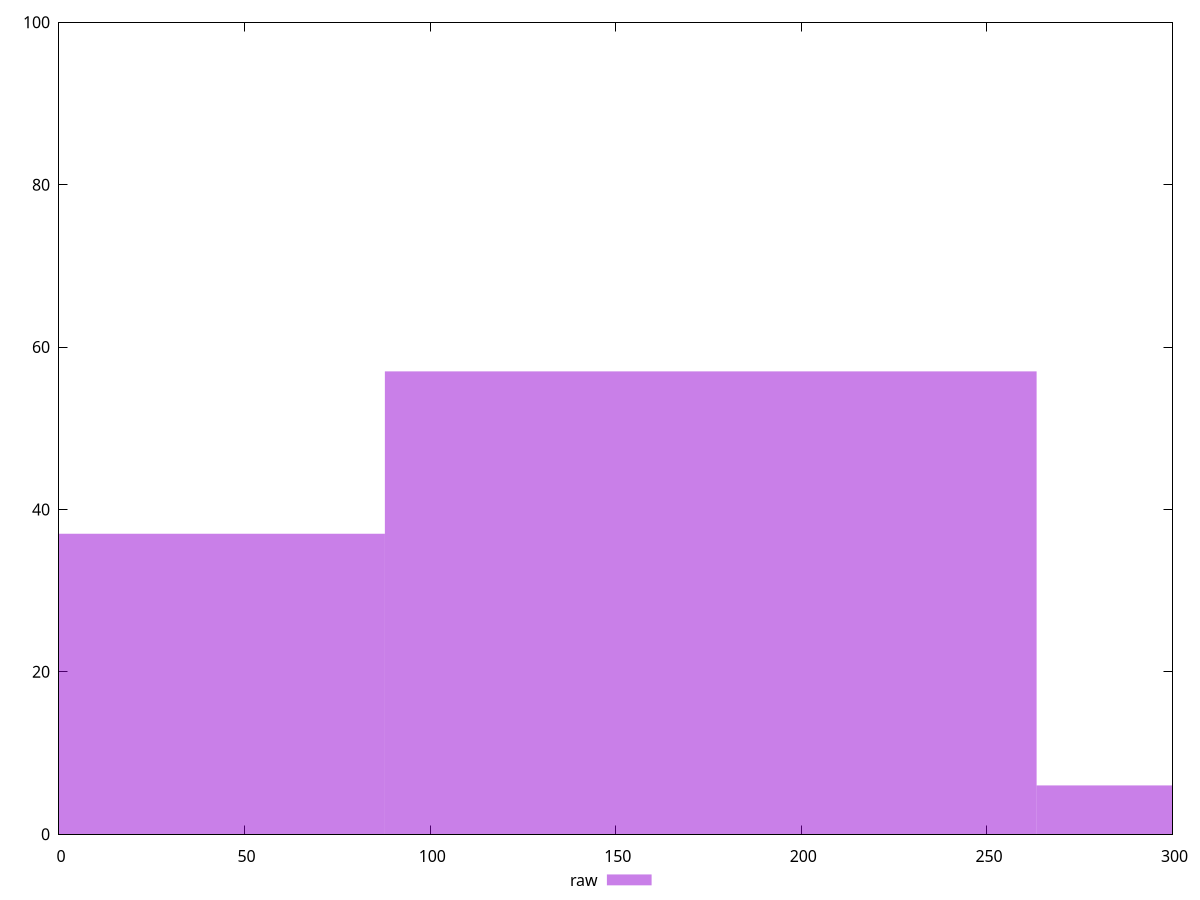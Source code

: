 reset

$raw <<EOF
175.592629596434 57
0 37
351.185259192868 6
EOF

set key outside below
set boxwidth 175.592629596434
set xrange [0:300]
set yrange [0:100]
set trange [0:100]
set style fill transparent solid 0.5 noborder
set terminal svg size 640, 490 enhanced background rgb 'white'
set output "reprap/uses-optimized-images/samples/pages+cached+noexternal+nomedia+nocss/raw/histogram.svg"

plot $raw title "raw" with boxes

reset
